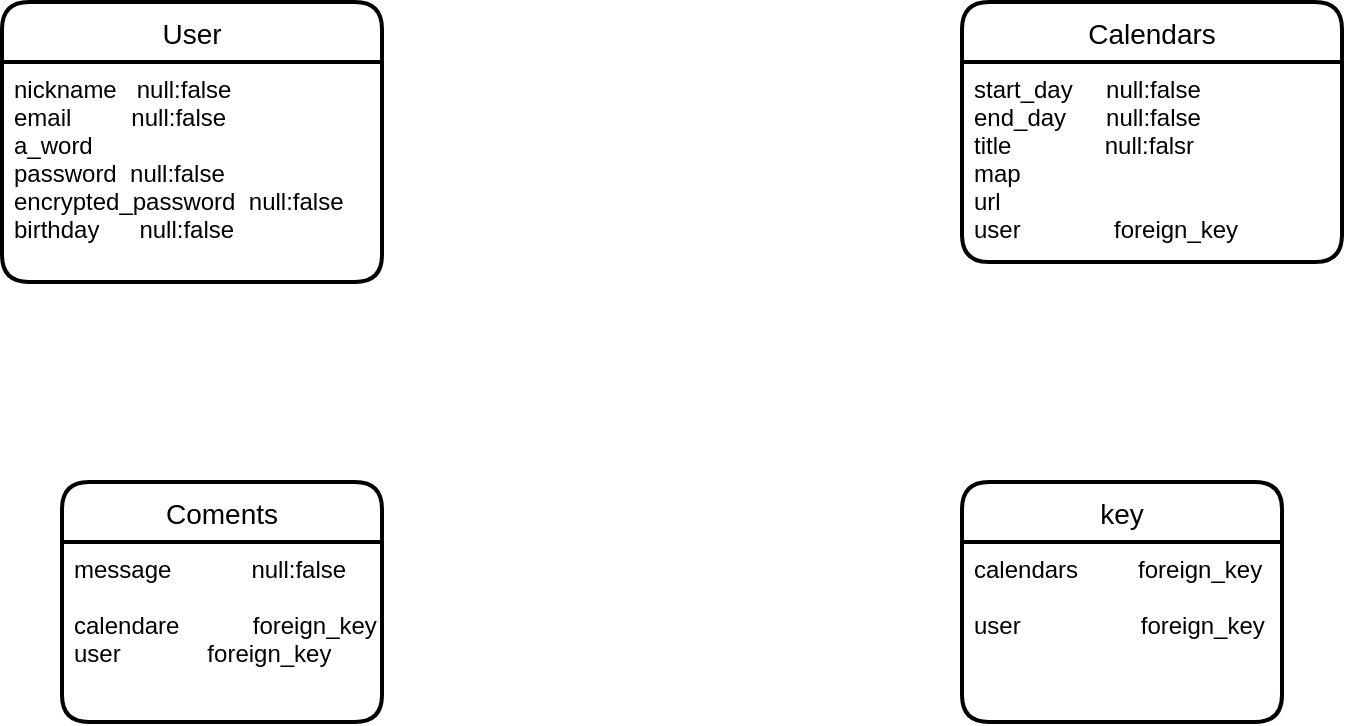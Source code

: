 <mxfile version="13.10.0" type="embed">
    <diagram id="yprzvtNxMi8uV1ynuV2c" name="ページ1">
        <mxGraphModel dx="272" dy="567" grid="1" gridSize="10" guides="1" tooltips="1" connect="1" arrows="1" fold="1" page="1" pageScale="1" pageWidth="827" pageHeight="1169" math="0" shadow="0">
            <root>
                <mxCell id="0"/>
                <mxCell id="1" parent="0"/>
                <mxCell id="2" value="User" style="swimlane;childLayout=stackLayout;horizontal=1;startSize=30;horizontalStack=0;rounded=1;fontSize=14;fontStyle=0;strokeWidth=2;resizeParent=0;resizeLast=1;shadow=0;dashed=0;align=center;" vertex="1" parent="1">
                    <mxGeometry x="40" y="40" width="190" height="140" as="geometry"/>
                </mxCell>
                <mxCell id="3" value="nickname   null:false&#10;email         null:false&#10;a_word     &#10;password  null:false&#10;encrypted_password  null:false&#10;birthday      null:false" style="align=left;strokeColor=none;fillColor=none;spacingLeft=4;fontSize=12;verticalAlign=top;resizable=0;rotatable=0;part=1;" vertex="1" parent="2">
                    <mxGeometry y="30" width="190" height="110" as="geometry"/>
                </mxCell>
                <mxCell id="4" value="Calendars" style="swimlane;childLayout=stackLayout;horizontal=1;startSize=30;horizontalStack=0;rounded=1;fontSize=14;fontStyle=0;strokeWidth=2;resizeParent=0;resizeLast=1;shadow=0;dashed=0;align=center;" vertex="1" parent="1">
                    <mxGeometry x="520" y="40" width="190" height="130" as="geometry"/>
                </mxCell>
                <mxCell id="5" value="start_day     null:false&#10;end_day      null:false&#10;title              null:falsr&#10;map      &#10;url                   &#10;user              foreign_key" style="align=left;strokeColor=none;fillColor=none;spacingLeft=4;fontSize=12;verticalAlign=top;resizable=0;rotatable=0;part=1;" vertex="1" parent="4">
                    <mxGeometry y="30" width="190" height="100" as="geometry"/>
                </mxCell>
                <mxCell id="6" value="Coments" style="swimlane;childLayout=stackLayout;horizontal=1;startSize=30;horizontalStack=0;rounded=1;fontSize=14;fontStyle=0;strokeWidth=2;resizeParent=0;resizeLast=1;shadow=0;dashed=0;align=center;" vertex="1" parent="1">
                    <mxGeometry x="70" y="280" width="160" height="120" as="geometry"/>
                </mxCell>
                <mxCell id="7" value="message            null:false&#10;&#10;calendare           foreign_key&#10;user             foreign_key" style="align=left;strokeColor=none;fillColor=none;spacingLeft=4;fontSize=12;verticalAlign=top;resizable=0;rotatable=0;part=1;" vertex="1" parent="6">
                    <mxGeometry y="30" width="160" height="90" as="geometry"/>
                </mxCell>
                <mxCell id="8" value="key" style="swimlane;childLayout=stackLayout;horizontal=1;startSize=30;horizontalStack=0;rounded=1;fontSize=14;fontStyle=0;strokeWidth=2;resizeParent=0;resizeLast=1;shadow=0;dashed=0;align=center;" vertex="1" parent="1">
                    <mxGeometry x="520" y="280" width="160" height="120" as="geometry"/>
                </mxCell>
                <mxCell id="9" value="calendars         foreign_key&#10;&#10;user                  foreign_key" style="align=left;strokeColor=none;fillColor=none;spacingLeft=4;fontSize=12;verticalAlign=top;resizable=0;rotatable=0;part=1;" vertex="1" parent="8">
                    <mxGeometry y="30" width="160" height="90" as="geometry"/>
                </mxCell>
            </root>
        </mxGraphModel>
    </diagram>
</mxfile>